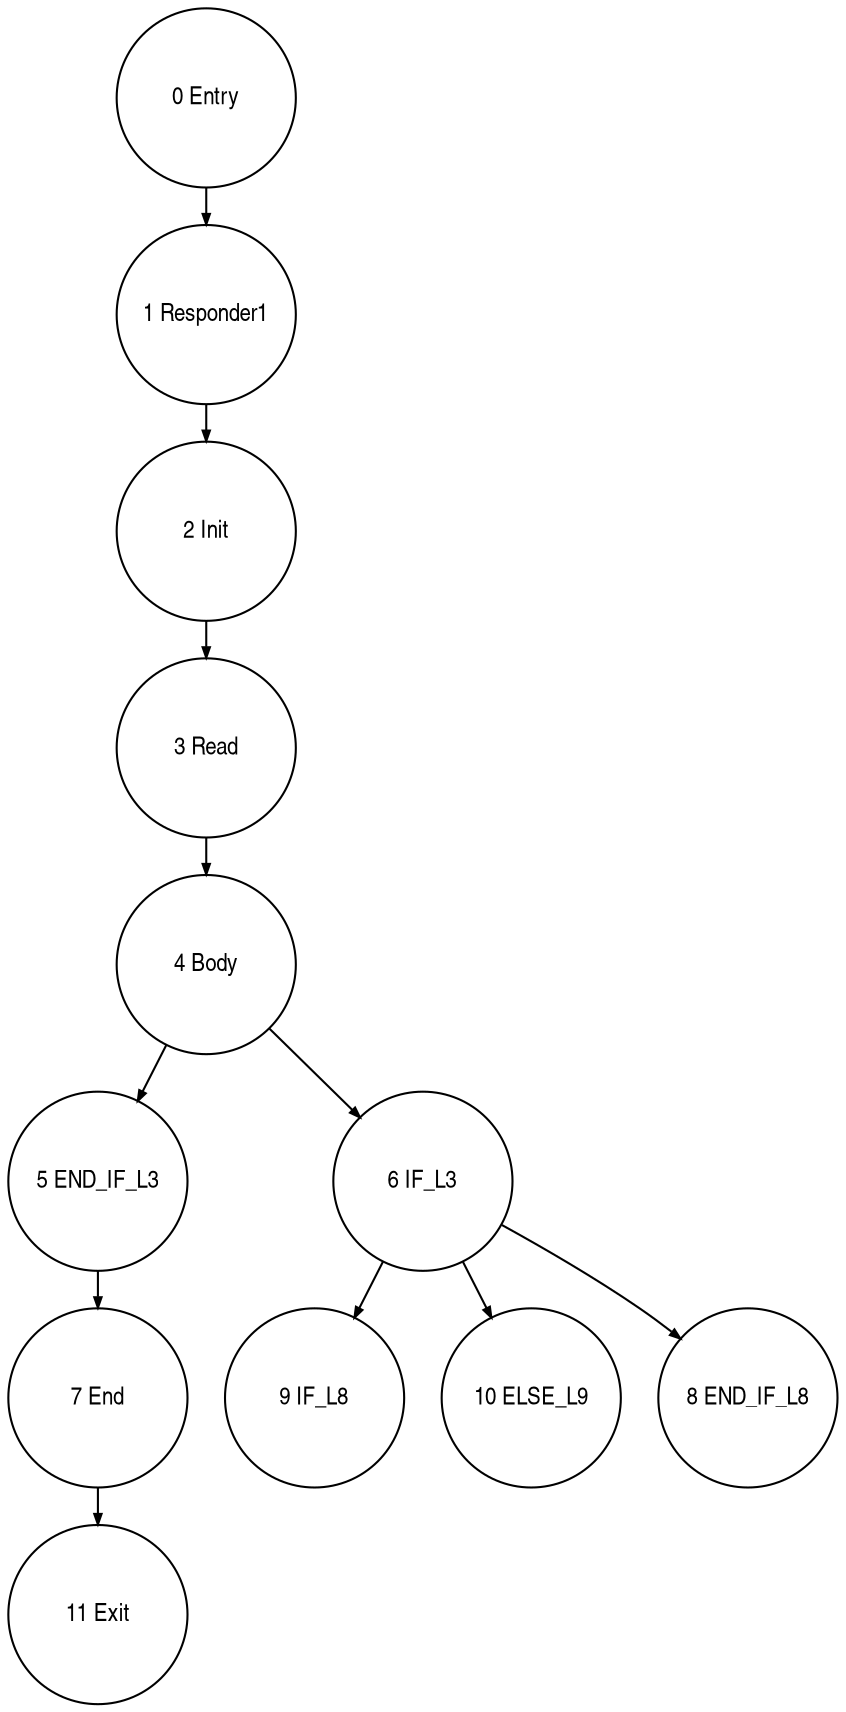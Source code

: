 digraph G {
  ranksep=.25;
  edge [arrowsize=.5]
  node [shape=circle, fontname="ArialNarrow",
        fontsize=12,  height=1.2];
  "4 Body"; "3 Read"; "9 IF_L8"; "5 END_IF_L3"; "0 Entry"; "7 End"; "2 Init"; "1 Responder1"; "10 ELSE_L9"; "11 Exit"; "6 IF_L3"; "8 END_IF_L8"; 
  "3 Read" -> "4 Body";
  "1 Responder1" -> "2 Init";
  "2 Init" -> "3 Read";
  "5 END_IF_L3" -> "7 End";
  "0 Entry" -> "1 Responder1";
  "7 End" -> "11 Exit";
  "6 IF_L3" -> "8 END_IF_L8";
  "6 IF_L3" -> "9 IF_L8";
  "6 IF_L3" -> "10 ELSE_L9";
  "4 Body" -> "5 END_IF_L3";
  "4 Body" -> "6 IF_L3";
}
